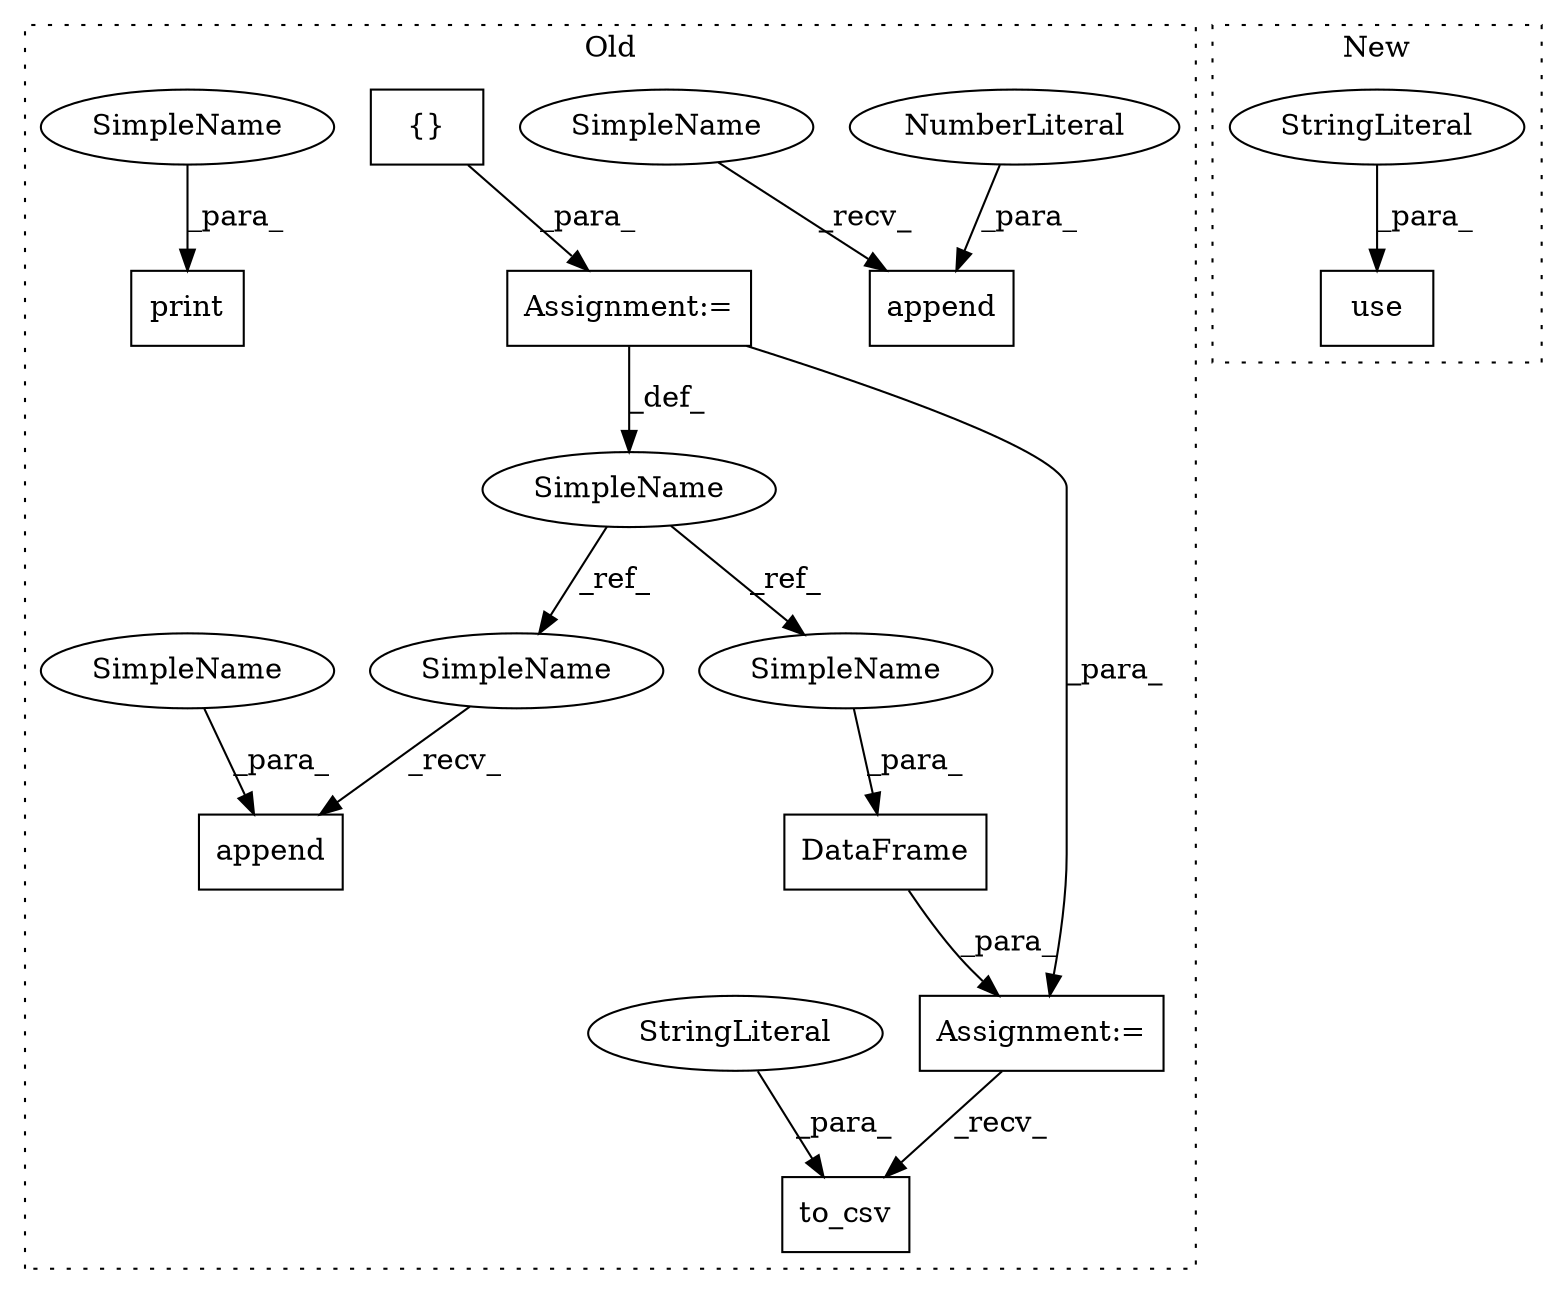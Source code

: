 digraph G {
subgraph cluster0 {
1 [label="append" a="32" s="1240,1250" l="7,1" shape="box"];
3 [label="NumberLiteral" a="34" s="1247" l="3" shape="ellipse"];
4 [label="print" a="32" s="1591,1609" l="6,1" shape="box"];
6 [label="append" a="32" s="1630,1649" l="7,1" shape="box"];
7 [label="{}" a="4" s="898" l="2" shape="box"];
8 [label="SimpleName" a="42" s="875" l="11" shape="ellipse"];
9 [label="DataFrame" a="32" s="1717,1738" l="10,1" shape="box"];
10 [label="to_csv" a="32" s="1748,1768" l="7,1" shape="box"];
11 [label="Assignment:=" a="7" s="886" l="1" shape="box"];
12 [label="Assignment:=" a="7" s="1709" l="1" shape="box"];
13 [label="StringLiteral" a="45" s="1755" l="13" shape="ellipse"];
14 [label="SimpleName" a="42" s="1727" l="11" shape="ellipse"];
15 [label="SimpleName" a="42" s="1618" l="11" shape="ellipse"];
16 [label="SimpleName" a="42" s="1227" l="12" shape="ellipse"];
17 [label="SimpleName" a="42" s="1597" l="12" shape="ellipse"];
18 [label="SimpleName" a="42" s="1637" l="12" shape="ellipse"];
label = "Old";
style="dotted";
}
subgraph cluster1 {
2 [label="use" a="32" s="687,696" l="4,1" shape="box"];
5 [label="StringLiteral" a="45" s="691" l="5" shape="ellipse"];
label = "New";
style="dotted";
}
3 -> 1 [label="_para_"];
5 -> 2 [label="_para_"];
7 -> 11 [label="_para_"];
8 -> 15 [label="_ref_"];
8 -> 14 [label="_ref_"];
9 -> 12 [label="_para_"];
11 -> 8 [label="_def_"];
11 -> 12 [label="_para_"];
12 -> 10 [label="_recv_"];
13 -> 10 [label="_para_"];
14 -> 9 [label="_para_"];
15 -> 6 [label="_recv_"];
16 -> 1 [label="_recv_"];
17 -> 4 [label="_para_"];
18 -> 6 [label="_para_"];
}